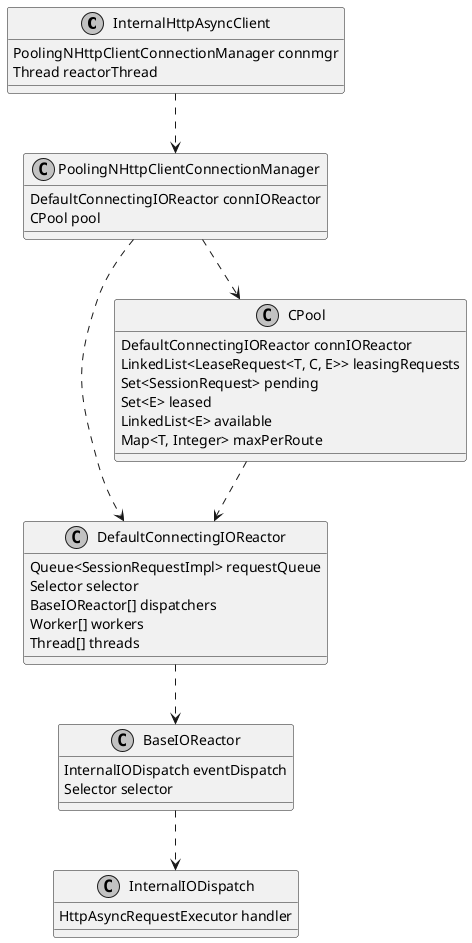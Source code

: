 @startuml ClassDiagram
skinparam monochrome true
skinparam ParticipantBackgroundColor #E0E0E0

class InternalHttpAsyncClient {
    PoolingNHttpClientConnectionManager connmgr
    Thread reactorThread
}

class PoolingNHttpClientConnectionManager {
    DefaultConnectingIOReactor connIOReactor
    CPool pool
}

class DefaultConnectingIOReactor {
    Queue<SessionRequestImpl> requestQueue
    Selector selector
    BaseIOReactor[] dispatchers
    Worker[] workers
    Thread[] threads
}

class BaseIOReactor {
    InternalIODispatch eventDispatch
    Selector selector
}

class InternalIODispatch {
    HttpAsyncRequestExecutor handler
}

class CPool {
    DefaultConnectingIOReactor connIOReactor
    LinkedList<LeaseRequest<T, C, E>> leasingRequests
    Set<SessionRequest> pending
    Set<E> leased
    LinkedList<E> available
    Map<T, Integer> maxPerRoute
}

InternalHttpAsyncClient ..> PoolingNHttpClientConnectionManager

PoolingNHttpClientConnectionManager ..> DefaultConnectingIOReactor
PoolingNHttpClientConnectionManager ..> CPool

DefaultConnectingIOReactor ..> BaseIOReactor

BaseIOReactor ..> InternalIODispatch

CPool ..> DefaultConnectingIOReactor

@enduml









@startuml SequenceDiagram Main Thread
skinparam monochrome true
skinparam ParticipantBackgroundColor #E0E0E0
hide footbox

participant InternalHttpAsyncClient as client
participant reactorThread
participant "PoolingNHttpClient\nConnectionManager" as connmgr

-> client: start()
activate client
client ->> reactorThread: start()
-> client: execute(HttpGet)
client -> connmgr: requestConnection(args)

@enduml












@startuml SequenceDiagram Reactor Thread
skinparam monochrome true
skinparam ParticipantBackgroundColor #E0E0E0
hide footbox

'注释了很多次要步骤

participant "DefaultConnectingIOReactor's\nSelector" as masterSelector
'participant InternalHttpAsyncClient as client
participant reactorThread
'participant InternalIODispatch as ioEventDispatch
'participant "PoolingNHttpClient\nConnectionManager" as connmgr
participant "DefaultConnecting\nIOReactor" as connIOReactor
participant "Queue<SessionRequestImpl>" as requestQueue
participant workerThread_N
participant BaseIOReactor as baseIOReactor
participant "BaseIOReactor's\nSelector" as slaveSelector

'-> client: start()
'activate client
->> reactorThread: start()
activate reactorThread
'<-- client: return
'reactorThread -> ioEventDispatch: new Instance
'activate ioEventDispatch
'reactorThread -> connmgr: execute(InternalIODispatch)
'activate connmgr
'connmgr -> connIOReactor: execute(InternalIODispatch)
reactorThread -> connIOReactor: execute(InternalIODispatch)
activate connIOReactor
connIOReactor ->> workerThread_N: start()
loop infinited
    connIOReactor -> masterSelector: select()
    ->> masterSelector: wakeup()
    connIOReactor <- masterSelector: return: readyCount
    |||
    connIOReactor -> connIOReactor: processEvents(readyCount)
        activate connIOReactor
        connIOReactor -> connIOReactor: processSessionRequests()
            activate connIOReactor
            loop !queue.isEmpty()
                connIOReactor -> requestQueue: poll()
                connIOReactor <- requestQueue: return: request
                connIOReactor -> connIOReactor: SocketChannel.connect()
                connIOReactor -> baseIOReactor: addChannel()
                baseIOReactor ->> slaveSelector: wakeup()
                connIOReactor -> masterSelector: register this channel
            end
            deactivate connIOReactor
        connIOReactor -> masterSelector: selectedKeys()
        connIOReactor <- masterSelector: return: Set<SelectionKey>
        note right of connIOReactor #ffeeee: processEvent()
        connIOReactor -> connIOReactor: connectable channel.finishConnect()\nkey.cancel()
'        connIOReactor -> connIOReactor: processTimeouts(SelectionKeys)
        deactivate connIOReactor
'    connIOReactor -> connIOReactor: handleExceptions
end

@enduml










@startuml SequenceDiagram Worker Thread
skinparam monochrome true
skinparam ParticipantBackgroundColor #E0E0E0
hide footbox

participant workerThread_N
participant BaseIOReactor as baseIOReactor
participant InternalIODispatch as ioEventDispatch
participant "BaseIOReactor's\nSelector" as slaveSelector

->> workerThread_N: start()
workerThread_N -> baseIOReactor: execute(InternalIODispatch)
activate baseIOReactor
loop infinited
    baseIOReactor -> slaveSelector: select()
    ->> slaveSelector: wakeup()
    baseIOReactor <- slaveSelector: return: readyCount

    
    baseIOReactor -> baseIOReactor: processEvents()
        activate baseIOReactor
        deactivate baseIOReactor

    |||

    baseIOReactor -> baseIOReactor: processNewChannels()
        activate baseIOReactor
        deactivate baseIOReactor

    |||

    baseIOReactor -> baseIOReactor: processPendingInterestOps()
        activate baseIOReactor
        deactivate baseIOReactor
        
end
deactivate baseIOReactor

@enduml